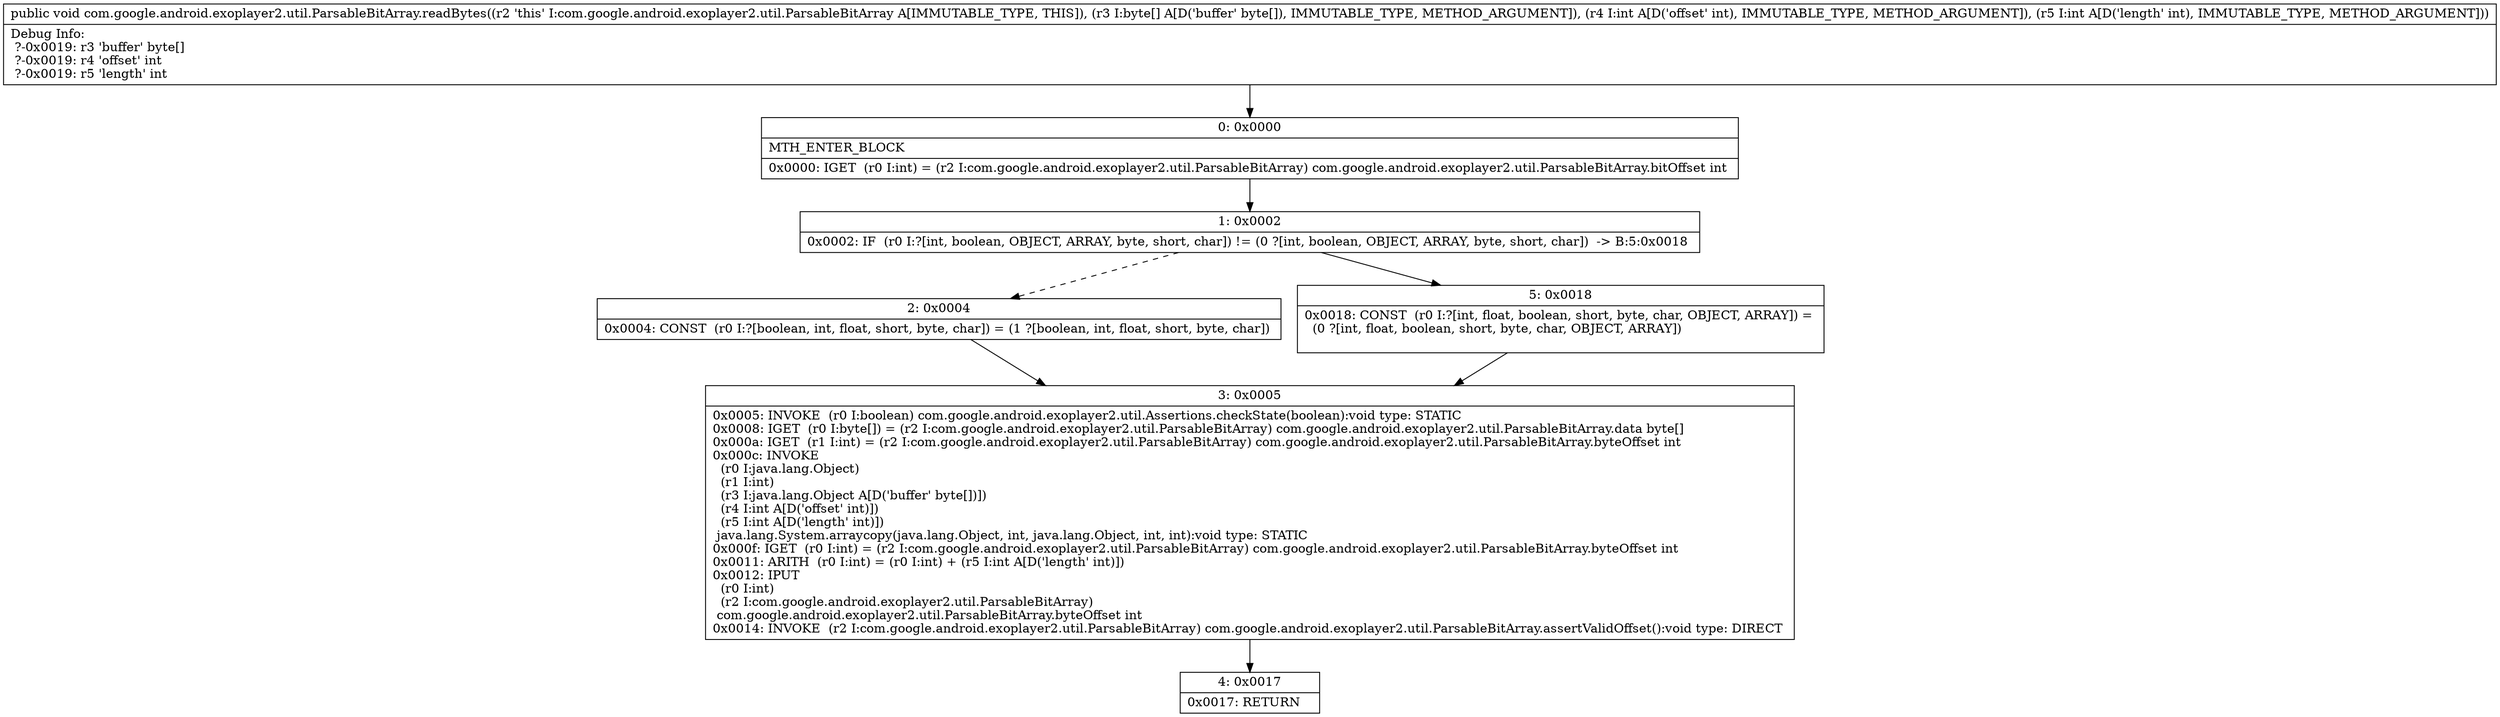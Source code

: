 digraph "CFG forcom.google.android.exoplayer2.util.ParsableBitArray.readBytes([BII)V" {
Node_0 [shape=record,label="{0\:\ 0x0000|MTH_ENTER_BLOCK\l|0x0000: IGET  (r0 I:int) = (r2 I:com.google.android.exoplayer2.util.ParsableBitArray) com.google.android.exoplayer2.util.ParsableBitArray.bitOffset int \l}"];
Node_1 [shape=record,label="{1\:\ 0x0002|0x0002: IF  (r0 I:?[int, boolean, OBJECT, ARRAY, byte, short, char]) != (0 ?[int, boolean, OBJECT, ARRAY, byte, short, char])  \-\> B:5:0x0018 \l}"];
Node_2 [shape=record,label="{2\:\ 0x0004|0x0004: CONST  (r0 I:?[boolean, int, float, short, byte, char]) = (1 ?[boolean, int, float, short, byte, char]) \l}"];
Node_3 [shape=record,label="{3\:\ 0x0005|0x0005: INVOKE  (r0 I:boolean) com.google.android.exoplayer2.util.Assertions.checkState(boolean):void type: STATIC \l0x0008: IGET  (r0 I:byte[]) = (r2 I:com.google.android.exoplayer2.util.ParsableBitArray) com.google.android.exoplayer2.util.ParsableBitArray.data byte[] \l0x000a: IGET  (r1 I:int) = (r2 I:com.google.android.exoplayer2.util.ParsableBitArray) com.google.android.exoplayer2.util.ParsableBitArray.byteOffset int \l0x000c: INVOKE  \l  (r0 I:java.lang.Object)\l  (r1 I:int)\l  (r3 I:java.lang.Object A[D('buffer' byte[])])\l  (r4 I:int A[D('offset' int)])\l  (r5 I:int A[D('length' int)])\l java.lang.System.arraycopy(java.lang.Object, int, java.lang.Object, int, int):void type: STATIC \l0x000f: IGET  (r0 I:int) = (r2 I:com.google.android.exoplayer2.util.ParsableBitArray) com.google.android.exoplayer2.util.ParsableBitArray.byteOffset int \l0x0011: ARITH  (r0 I:int) = (r0 I:int) + (r5 I:int A[D('length' int)]) \l0x0012: IPUT  \l  (r0 I:int)\l  (r2 I:com.google.android.exoplayer2.util.ParsableBitArray)\l com.google.android.exoplayer2.util.ParsableBitArray.byteOffset int \l0x0014: INVOKE  (r2 I:com.google.android.exoplayer2.util.ParsableBitArray) com.google.android.exoplayer2.util.ParsableBitArray.assertValidOffset():void type: DIRECT \l}"];
Node_4 [shape=record,label="{4\:\ 0x0017|0x0017: RETURN   \l}"];
Node_5 [shape=record,label="{5\:\ 0x0018|0x0018: CONST  (r0 I:?[int, float, boolean, short, byte, char, OBJECT, ARRAY]) = \l  (0 ?[int, float, boolean, short, byte, char, OBJECT, ARRAY])\l \l}"];
MethodNode[shape=record,label="{public void com.google.android.exoplayer2.util.ParsableBitArray.readBytes((r2 'this' I:com.google.android.exoplayer2.util.ParsableBitArray A[IMMUTABLE_TYPE, THIS]), (r3 I:byte[] A[D('buffer' byte[]), IMMUTABLE_TYPE, METHOD_ARGUMENT]), (r4 I:int A[D('offset' int), IMMUTABLE_TYPE, METHOD_ARGUMENT]), (r5 I:int A[D('length' int), IMMUTABLE_TYPE, METHOD_ARGUMENT]))  | Debug Info:\l  ?\-0x0019: r3 'buffer' byte[]\l  ?\-0x0019: r4 'offset' int\l  ?\-0x0019: r5 'length' int\l}"];
MethodNode -> Node_0;
Node_0 -> Node_1;
Node_1 -> Node_2[style=dashed];
Node_1 -> Node_5;
Node_2 -> Node_3;
Node_3 -> Node_4;
Node_5 -> Node_3;
}


